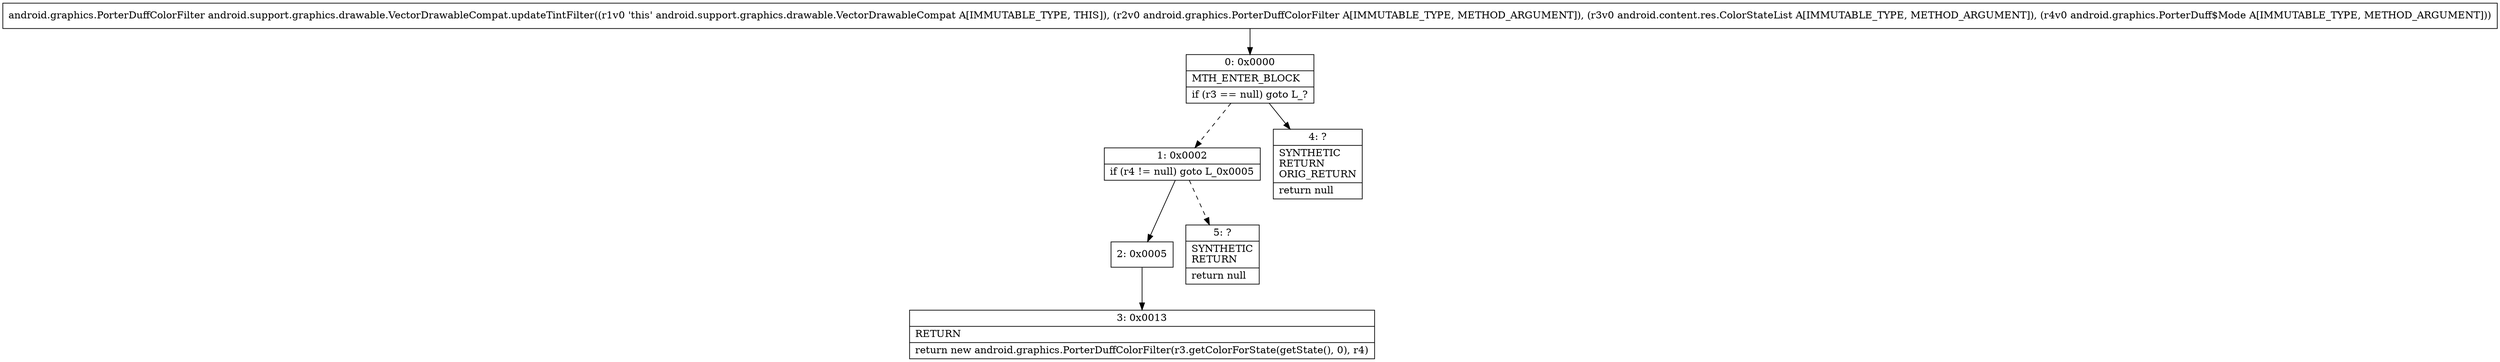 digraph "CFG forandroid.support.graphics.drawable.VectorDrawableCompat.updateTintFilter(Landroid\/graphics\/PorterDuffColorFilter;Landroid\/content\/res\/ColorStateList;Landroid\/graphics\/PorterDuff$Mode;)Landroid\/graphics\/PorterDuffColorFilter;" {
Node_0 [shape=record,label="{0\:\ 0x0000|MTH_ENTER_BLOCK\l|if (r3 == null) goto L_?\l}"];
Node_1 [shape=record,label="{1\:\ 0x0002|if (r4 != null) goto L_0x0005\l}"];
Node_2 [shape=record,label="{2\:\ 0x0005}"];
Node_3 [shape=record,label="{3\:\ 0x0013|RETURN\l|return new android.graphics.PorterDuffColorFilter(r3.getColorForState(getState(), 0), r4)\l}"];
Node_4 [shape=record,label="{4\:\ ?|SYNTHETIC\lRETURN\lORIG_RETURN\l|return null\l}"];
Node_5 [shape=record,label="{5\:\ ?|SYNTHETIC\lRETURN\l|return null\l}"];
MethodNode[shape=record,label="{android.graphics.PorterDuffColorFilter android.support.graphics.drawable.VectorDrawableCompat.updateTintFilter((r1v0 'this' android.support.graphics.drawable.VectorDrawableCompat A[IMMUTABLE_TYPE, THIS]), (r2v0 android.graphics.PorterDuffColorFilter A[IMMUTABLE_TYPE, METHOD_ARGUMENT]), (r3v0 android.content.res.ColorStateList A[IMMUTABLE_TYPE, METHOD_ARGUMENT]), (r4v0 android.graphics.PorterDuff$Mode A[IMMUTABLE_TYPE, METHOD_ARGUMENT])) }"];
MethodNode -> Node_0;
Node_0 -> Node_1[style=dashed];
Node_0 -> Node_4;
Node_1 -> Node_2;
Node_1 -> Node_5[style=dashed];
Node_2 -> Node_3;
}

